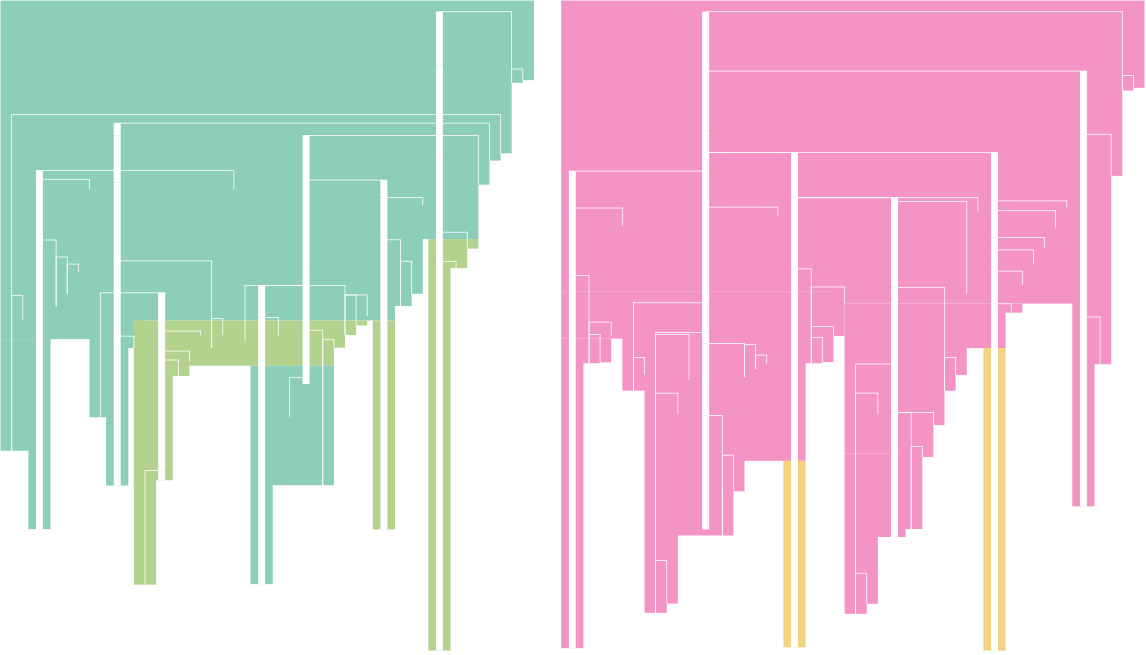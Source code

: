 <?xml version="1.0"?>
<!DOCTYPE ipe SYSTEM "ipe.dtd">
<ipe version="70218" creator="svgtoipe 20191210">
<ipestyle>
<opacity name="10%" value="0.1"/>
<opacity name="20%" value="0.2"/>
<opacity name="30%" value="0.3"/>
<opacity name="40%" value="0.4"/>
<opacity name="50%" value="0.5"/>
<opacity name="60%" value="0.6"/>
<opacity name="70%" value="0.7"/>
<opacity name="80%" value="0.8"/>
<opacity name="90%" value="0.9"/>
<layout paper="768 576" origin="0 0" frame="768 576"/>
<pathstyle cap="0" join="0" fillrule="wind"/>
</ipestyle>
<page>
<layer name="alpha"/>
<view layers="alpha" active="alpha"/>
<group layer="alpha" matrix="1 0 0 -1 -512 896">
<group>
<group matrix="1 0 0 1 647.361 400">
<group>
<path fill="0.552 0.807 0.733">
140 0.00023 m
140 24.6399 l
136 24.6399 l
136 25.6266 l
132 25.6266 l
132 50.9979 l
128 50.9979 l
128 53.6176 l
124 53.6176 l
124 60.4995 l
124 62.3024 l
120 62.3024 l
120 81.8768 l
110 81.8768 l
100 81.8768 l
100 101.573 l
96 101.573 l
96 103.164 l
96 105.959 l
90 105.959 l
90 111.15 l
80 111.15 l
76 111.15 l
62 111.15 l
52 111.15 l
46 111.15 l
40 111.15 l
32 111.15 l
28 111.15 l
10 111.15 l
-0 111.15 l
0 117.893 l
0 121.079 l
-6 121.079 l
-6 130.849 l
-6 146.025 l
-6 165.292 l
-6 170.598 l
-14 170.598 l
-14 165.292 l
-14 146.025 l
-20 146.025 l
-20 130.849 l
-20 117.893 l
-42 117.893 l
-52 117.893 l
-52 111.15 l
-52 103.164 l
-52 102.198 l
-52 81.8768 l
-52 60.4995 l
-52 0.00023 l
-52 -3.99977 l
140 -3.99977 l
140 0.00023 l
h
</path>
<path fill="0.698 0.823 0.556">
102 81.8767 m
110 81.8767 l
116 81.8767 l
120 81.8767 l
120 85.3116 l
116 85.3116 l
116 92.3174 l
110 92.3174 l
110 104.648 l
110 170.407 l
110 230 l
102 230 l
102 170.407 l
102 104.648 l
102 92.3174 l
102 89.8679 l
102 85.3116 l
102 81.8767 l
h
</path>
<path fill="0.698 0.823 0.556">
-4 111.15 m
4 111.15 l
10 111.15 l
16 111.15 l
20 111.15 l
24 111.15 l
28 111.15 l
32 111.15 l
40 111.15 l
46 111.15 l
52 111.15 l
62 111.15 l
68 111.15 l
72 111.15 l
76 111.15 l
80 111.15 l
80 111.371 l
80 112.962 l
76 112.962 l
76 116.408 l
72 116.408 l
72 120.964 l
68 120.964 l
68 127.473 l
62 127.473 l
46 127.473 l
16 127.473 l
16 131.13 l
10 131.13 l
10 153.074 l
10 165.188 l
10 168.691 l
4 168.691 l
4 206.28 l
-4 206.28 l
-4 168.691 l
-4 165.188 l
-4 153.074 l
-4 131.13 l
-4 127.473 l
-4 126.176 l
-4 125.463 l
-4 125.407 l
-4 122.19 l
-4 121.079 l
-4 120.964 l
-4 118.629 l
-4 118.089 l
-4 116.635 l
-4 116.608 l
-4 116.465 l
-4 116.408 l
-4 115 l
-4 114.671 l
-4 112.962 l
-4 111.371 l
-4 111.15 l
h
</path>
<path fill="0.698 0.823 0.556">
82 111.15 m
90 111.15 l
90 128.609 l
90 132.144 l
90 141.804 l
90 146.257 l
90 153.895 l
90 165.671 l
90 186.404 l
82 186.404 l
82 165.671 l
82 153.895 l
82 146.257 l
82 141.804 l
82 132.144 l
82 128.609 l
82 111.15 l
h
</path>
<path fill="0.552 0.807 0.733">
-42 117.893 m
-34 117.893 l
-34 131.197 l
-34 155.505 l
-34 158.07 l
-34 186.288 l
-42 186.288 l
-42 158.07 l
-52 158.07 l
-52 155.505 l
-52 131.197 l
-52 117.893 l
-42 117.893 l
h
</path>
<path fill="0.552 0.807 0.733">
38 127.473 m
46 127.473 l
56 127.473 l
62 127.473 l
68 127.473 l
68 128.83 l
68 159.737 l
68 170.455 l
46 170.455 l
46 187.328 l
46 204.82 l
46 206.08 l
38 206.08 l
38 204.82 l
38 187.328 l
38 170.455 l
38 159.737 l
38 145.967 l
38 134.035 l
38 131.7 l
38 128.83 l
38 127.473 l
h
</path>
</group>
</group>
<group matrix="1 0 0 1 647.361 400">
<group>
<path stroke="1" pen="2.5">
106 0.00023 m
106 19.3897 l
</path>
<path stroke="1" pen="0.277">
106 0.00023 m
106 19.3897 l
</path>
<path stroke="1" pen="2.5">
106 19.3897 m
106 37.0737 l
</path>
<path stroke="1" pen="0.277">
106 19.3897 m
106 37.0737 l
</path>
<path stroke="1" pen="0.277">
-48 37.0737 m
-48 102.198 l
</path>
<path stroke="1" pen="0.277">
-48.1389 37.0737 m
106 37.0737 l
</path>
<path stroke="1" pen="0.277">
-48 102.198 m
-48 158.07 l
</path>
<path stroke="1" pen="0.277">
-48 102.198 m
-48 158.07 l
</path>
<path stroke="1" pen="0.277">
-44 102.198 m
-44 110.998 l
</path>
<path stroke="1" pen="0.277">
-43.8611 102.198 m
-48 102.198 l
</path>
<path stroke="1" pen="2.5">
106 37.0737 m
106 40.1419 l
</path>
<path stroke="1" pen="0.277">
106 37.0737 m
106 40.1419 l
</path>
<path stroke="1" pen="2.5">
-10 40.1419 m
-10 44.5625 l
</path>
<path stroke="1" pen="0.277">
-11.25 40.1419 m
106 40.1419 l
</path>
<path stroke="1" pen="2.5">
-10 44.5625 m
-10 57.2056 l
</path>
<path stroke="1" pen="0.277">
-10 44.5625 m
-10 57.2056 l
</path>
<path stroke="1" pen="2.5">
-38 57.2056 m
-38 60.3382 l
</path>
<path stroke="1" pen="0.277">
-39.25 57.2056 m
-10 57.2056 l
</path>
<path stroke="1" pen="2.5">
-38 60.3382 m
-38 82.2089 l
</path>
<path stroke="1" pen="0.277">
-38 60.3382 m
-38 82.2089 l
</path>
<path stroke="1" pen="2.5">
-38 82.2089 m
-38 186.288 l
</path>
<path stroke="1" pen="0.277">
-38 82.2089 m
-38 186.288 l
</path>
<path stroke="1" pen="0.277">
-32 82.2089 m
-32 88.3016 l
</path>
<path stroke="1" pen="0.277">
-31.8611 82.2089 m
-38 82.2089 l
</path>
<path stroke="1" pen="0.277">
-32 88.3016 m
-32 106.099 l
</path>
<path stroke="1" pen="0.277">
-32 88.3016 m
-32 106.099 l
</path>
<path stroke="1" pen="0.277">
-28 88.3016 m
-28 90.8661 l
</path>
<path stroke="1" pen="0.277">
-27.8611 88.3016 m
-32 88.3016 l
</path>
<path stroke="1" pen="0.277">
-28 90.8661 m
-28 101.6 l
</path>
<path stroke="1" pen="0.277">
-28 90.8661 m
-28 101.6 l
</path>
<path stroke="1" pen="0.277">
-24 90.8661 m
-24 93.8262 l
</path>
<path stroke="1" pen="0.277">
-23.8611 90.8661 m
-28 90.8661 l
</path>
<path stroke="1" pen="0.277">
-20 60.3382 m
-20 64.0412 l
</path>
<path stroke="1" pen="0.277">
-19.8611 60.3382 m
-38 60.3382 l
</path>
<path stroke="1" pen="2.5">
-10 57.2056 m
-10 61.5066 l
</path>
<path stroke="1" pen="0.277">
-10 57.2056 m
-10 61.5066 l
</path>
<path stroke="1" pen="2.5">
-10 61.5066 m
-10 89.6977 l
</path>
<path stroke="1" pen="0.277">
-10 61.5066 m
-10 89.6977 l
</path>
<path stroke="1" pen="2.5">
-10 89.6977 m
-10 101.2 l
</path>
<path stroke="1" pen="0.277">
-10 89.6977 m
-10 101.2 l
</path>
<path stroke="1" pen="0.277">
-16 101.2 m
-16 146.025 l
</path>
<path stroke="1" pen="0.277">
-16.1389 101.2 m
-10 101.2 l
</path>
<path stroke="1" pen="2.5">
-10 101.2 m
-10 116.808 l
</path>
<path stroke="1" pen="0.277">
-10 101.2 m
-10 116.808 l
</path>
<path stroke="1" pen="2.5">
-10 116.808 m
-10 170.598 l
</path>
<path stroke="1" pen="0.277">
-10 116.808 m
-10 170.598 l
</path>
<path stroke="1" pen="0.277">
-4 116.808 m
-4 121.079 l
</path>
<path stroke="1" pen="0.277">
-3.86111 116.808 m
-10 116.808 l
</path>
<path stroke="1" pen="2.5">
6 101.2 m
6 115 l
</path>
<path stroke="1" pen="0.277">
7.25 101.2 m
-10 101.2 l
</path>
<path stroke="1" pen="2.5">
6 115 m
6 122.19 l
</path>
<path stroke="1" pen="0.277">
6 115 m
6 122.19 l
</path>
<path stroke="1" pen="2.5">
6 122.19 m
6 125.407 l
</path>
<path stroke="1" pen="0.277">
6 122.19 m
6 125.407 l
</path>
<path stroke="1" pen="2.5">
6 125.407 m
6 165.188 l
</path>
<path stroke="1" pen="0.277">
6 125.407 m
6 165.188 l
</path>
<path stroke="1" pen="0.277">
0 165.188 m
0 206.28 l
</path>
<path stroke="1" pen="0.277">
-0.138889 165.188 m
6 165.188 l
</path>
<path stroke="1" pen="2.5">
6 165.188 m
6 168.691 l
</path>
<path stroke="1" pen="0.277">
6 165.188 m
6 168.691 l
</path>
<path stroke="1" pen="0.277">
12 125.407 m
12 131.13 l
</path>
<path stroke="1" pen="0.277">
12.1389 125.407 m
6 125.407 l
</path>
<path stroke="1" pen="0.277">
16 122.19 m
16 126.176 l
</path>
<path stroke="1" pen="0.277">
16.1389 122.19 m
6 122.19 l
</path>
<path stroke="1" pen="0.277">
20 115 m
20 116.608 l
</path>
<path stroke="1" pen="0.277">
20.1389 115 m
6 115 l
</path>
<path stroke="1" pen="0.277">
24 89.6977 m
24 110.457 l
</path>
<path stroke="1" pen="0.277">
24.1389 89.6977 m
-10 89.6977 l
</path>
<path stroke="1" pen="0.277">
24 110.457 m
24 121.079 l
</path>
<path stroke="1" pen="0.277">
24 110.457 m
24 121.079 l
</path>
<path stroke="1" pen="0.277">
28 110.457 m
28 116.465 l
</path>
<path stroke="1" pen="0.277">
28.1389 110.457 m
24 110.457 l
</path>
<path stroke="1" pen="0.277">
32 57.2056 m
32 63.9837 l
</path>
<path stroke="1" pen="0.277">
32.1389 57.2056 m
-10 57.2056 l
</path>
<path stroke="1" pen="2.5">
106 40.1419 m
106 44.5855 l
</path>
<path stroke="1" pen="0.277">
106 40.1419 m
106 44.5855 l
</path>
<path stroke="1" pen="2.5">
58 44.5855 m
58 60.6234 l
</path>
<path stroke="1" pen="0.277">
56.75 44.5855 m
106 44.5855 l
</path>
<path stroke="1" pen="2.5">
58 60.6234 m
58 91.862 l
</path>
<path stroke="1" pen="0.277">
58 60.6234 m
58 91.862 l
</path>
<path stroke="1" pen="2.5">
58 91.862 m
58 98.624 l
</path>
<path stroke="1" pen="0.277">
58 91.862 m
58 98.624 l
</path>
<path stroke="1" pen="0.277">
36 98.624 m
36 118.629 l
</path>
<path stroke="1" pen="0.277">
35.8611 98.624 m
58 98.624 l
</path>
<path stroke="1" pen="2.5">
42 98.624 m
42 110.057 l
</path>
<path stroke="1" pen="0.277">
40.75 98.624 m
58 98.624 l
</path>
<path stroke="1" pen="2.5">
42 110.057 m
42 125.463 l
</path>
<path stroke="1" pen="0.277">
42 110.057 m
42 125.463 l
</path>
<path stroke="1" pen="2.5">
42 125.463 m
42 206.08 l
</path>
<path stroke="1" pen="0.277">
42 125.463 m
42 206.08 l
</path>
<path stroke="1" pen="0.277">
48 110.057 m
48 116.635 l
</path>
<path stroke="1" pen="0.277">
48.1389 110.057 m
42 110.057 l
</path>
<path stroke="1" pen="2.5">
58 98.624 m
58 114.671 l
</path>
<path stroke="1" pen="0.277">
58 98.624 m
58 114.671 l
</path>
<path stroke="1" pen="2.5">
58 114.671 m
58 131.7 l
</path>
<path stroke="1" pen="0.277">
58 114.671 m
58 131.7 l
</path>
<path stroke="1" pen="0.277">
52 131.7 m
52 145.967 l
</path>
<path stroke="1" pen="0.277">
51.8611 131.7 m
58 131.7 l
</path>
<path stroke="1" pen="2.5">
58 131.7 m
58 134.035 l
</path>
<path stroke="1" pen="0.277">
58 131.7 m
58 134.035 l
</path>
<path stroke="1" pen="0.277">
64 114.671 m
64 118.089 l
</path>
<path stroke="1" pen="0.277">
64.1389 114.671 m
58 114.671 l
</path>
<path stroke="1" pen="0.277">
64 118.089 m
64 170.455 l
</path>
<path stroke="1" pen="0.277">
64 118.089 m
64 170.455 l
</path>
<path stroke="1" pen="0.277">
68 118.089 m
68 120.964 l
</path>
<path stroke="1" pen="0.277">
68.1389 118.089 m
64 118.089 l
</path>
<path stroke="1" pen="0.277">
72 98.624 m
72 101.971 l
</path>
<path stroke="1" pen="0.277">
72.1389 98.624 m
58 98.624 l
</path>
<path stroke="1" pen="0.277">
72 101.971 m
72 116.408 l
</path>
<path stroke="1" pen="0.277">
72 101.971 m
72 116.408 l
</path>
<path stroke="1" pen="0.277">
76 101.971 m
76 112.962 l
</path>
<path stroke="1" pen="0.277">
76.1389 101.971 m
72 101.971 l
</path>
<path stroke="1" pen="0.277">
80 101.971 m
80 109.547 l
</path>
<path stroke="1" pen="0.277">
80.1389 101.971 m
72 101.971 l
</path>
<path stroke="1" pen="2.5">
86 60.6234 m
86 66.9162 l
</path>
<path stroke="1" pen="0.277">
87.25 60.6234 m
58 60.6234 l
</path>
<path stroke="1" pen="2.5">
86 66.9162 m
86 82.1238 l
</path>
<path stroke="1" pen="0.277">
86 66.9162 m
86 82.1238 l
</path>
<path stroke="1" pen="2.5">
86 82.1238 m
86 186.404 l
</path>
<path stroke="1" pen="0.277">
86 82.1238 m
86 186.404 l
</path>
<path stroke="1" pen="0.277">
92 82.1238 m
92 89.8403 l
</path>
<path stroke="1" pen="0.277">
92.1389 82.1238 m
86 82.1238 l
</path>
<path stroke="1" pen="0.277">
92 89.8403 m
92 105.959 l
</path>
<path stroke="1" pen="0.277">
92 89.8403 m
92 105.959 l
</path>
<path stroke="1" pen="0.277">
96 89.8403 m
96 101.573 l
</path>
<path stroke="1" pen="0.277">
96.1389 89.8403 m
92 89.8403 l
</path>
<path stroke="1" pen="0.277">
100 66.9162 m
100 69.7084 l
</path>
<path stroke="1" pen="0.277">
100.139 66.9162 m
86 66.9162 l
</path>
<path stroke="1" pen="2.5">
106 44.5855 m
106 51.1681 l
</path>
<path stroke="1" pen="0.277">
106 44.5855 m
106 51.1681 l
</path>
<path stroke="1" pen="2.5">
106 51.1681 m
106 79.3891 l
</path>
<path stroke="1" pen="0.277">
106 51.1681 m
106 79.3891 l
</path>
<path stroke="1" pen="2.5">
106 79.3891 m
106 89.8679 l
</path>
<path stroke="1" pen="0.277">
106 79.3891 m
106 89.8679 l
</path>
<path stroke="1" pen="2.5">
106 89.8679 m
106 230 l
</path>
<path stroke="1" pen="0.277">
106 89.8679 m
106 230 l
</path>
<path stroke="1" pen="0.277">
112 89.8679 m
112 92.3174 l
</path>
<path stroke="1" pen="0.277">
112.139 89.8679 m
106 89.8679 l
</path>
<path stroke="1" pen="0.277">
116 79.3891 m
116 85.3116 l
</path>
<path stroke="1" pen="0.277">
116.139 79.3891 m
106 79.3891 l
</path>
<path stroke="1" pen="0.277">
120 44.5855 m
120 62.3024 l
</path>
<path stroke="1" pen="0.277">
120.139 44.5855 m
106 44.5855 l
</path>
<path stroke="1" pen="0.277">
124 40.1419 m
124 53.6176 l
</path>
<path stroke="1" pen="0.277">
124.139 40.1419 m
106 40.1419 l
</path>
<path stroke="1" pen="0.277">
128 37.0737 m
128 50.9979 l
</path>
<path stroke="1" pen="0.277">
128.139 37.0737 m
106 37.0737 l
</path>
<path stroke="1" pen="0.277">
132 0.00023 m
132 20.6457 l
</path>
<path stroke="1" pen="0.277">
132.139 0.00023 m
106 0.00023 l
</path>
<path stroke="1" pen="0.277">
132 20.6457 m
132 25.6266 l
</path>
<path stroke="1" pen="0.277">
132 20.6457 m
132 25.6266 l
</path>
<path stroke="1" pen="0.277">
136 20.6457 m
136 24.6399 l
</path>
<path stroke="1" pen="0.277">
136.139 20.6457 m
132 20.6457 l
</path>
</group>
</group>
<group matrix="1 0 0 1 901.194 400">
<group>
<path fill="0.952 0.58 0.768">
106 0.00023 m
106 27.4091 l
102 27.4091 l
102 28.4257 l
98 28.4257 l
98 59.1123 l
94 59.1123 l
94 111.667 l
94 126.923 l
88 126.923 l
88 139.888 l
88 150.367 l
88 178.068 l
80 178.068 l
80 150.367 l
80 139.888 l
80 126.923 l
80 111.667 l
80 109.908 l
80 105.085 l
48 105.085 l
30 105.085 l
12 105.085 l
12 105.078 l
-6 105.078 l
-6 100.641 l
-18 100.641 l
-24 100.641 l
-56 100.641 l
-98 100.641 l
-104 100.641 l
-104 97.573 l
-104 95.0061 l
-104 79.889 l
-104 70.6974 l
-104 60.4995 l
-104 0.00023 l
-104 -3.99977 l
106 -3.99977 l
106 0.00023 l
h
</path>
<path fill="0.952 0.58 0.768">
-74 100.641 m
-66 100.641 l
-62 100.641 l
-58 100.641 l
-54 100.641 l
-48 100.641 l
-42 100.641 l
-38 100.641 l
-34 100.641 l
-30 100.641 l
-26 100.641 l
-16 100.641 l
-10 100.641 l
-6 100.641 l
-2 100.641 l
-2 116.727 l
-6 116.727 l
-6 117.705 l
-6 122.006 l
-6 126.166 l
-10 126.166 l
-10 126.576 l
-16 126.576 l
-16 150.197 l
-16 161.699 l
-38 161.699 l
-38 172.67 l
-42 172.67 l
-42 177.307 l
-42 188.579 l
-62 188.579 l
-62 213.079 l
-66 213.079 l
-66 216.425 l
-74 216.425 l
-74 213.079 l
-74 197.547 l
-74 188.579 l
-74 186.371 l
-74 177.307 l
-74 172.67 l
-74 161.699 l
-74 159.661 l
-74 150.197 l
-74 145.424 l
-74 145.045 l
-74 137.342 l
-74 136.427 l
-82 136.427 l
-82 124.524 l
-82 122.006 l
-82 117.705 l
-94 117.705 l
-98 117.705 l
-104 117.705 l
-104 105.062 l
-104 100.641 l
-98 100.641 l
-94 100.641 l
-90 100.641 l
-82 100.641 l
-78 100.641 l
-74 100.641 l
h
</path>
<path fill="0.952 0.58 0.768">
18 105.085 m
26 105.085 l
30 105.085 l
34 105.085 l
38 105.085 l
42 105.085 l
56 105.085 l
62 105.085 l
62 108.362 l
56 108.362 l
56 121.123 l
42 121.123 l
42 130.776 l
38 130.776 l
38 136.459 l
34 136.459 l
34 148.842 l
30 148.842 l
30 159.123 l
30 160.326 l
26 160.326 l
26 175.17 l
26 186.245 l
18 186.245 l
18 175.17 l
18 160.326 l
18 159.123 l
12 159.123 l
-2 159.123 l
-2 152.361 l
-2 137.31 l
-2 105.085 l
6 105.085 l
12 105.085 l
18 105.085 l
h
</path>
<path fill="0.952 0.58 0.768">
-104 117.705 m
-96 117.705 l
-90 117.705 l
-86 117.705 l
-86 120.837 l
-86 126.261 l
-90 126.261 l
-90 126.576 l
-96 126.576 l
-96 142.708 l
-96 229.147 l
-104 229.147 l
-104 142.708 l
-104 126.576 l
-104 126.261 l
-104 120.837 l
-104 117.705 l
h
</path>
<path fill="0.949 0.831 0.501">
48 121.123 m
56 121.123 l
56 127.415 l
56 142.623 l
56 230 l
48 230 l
48 142.623 l
48 127.415 l
48 121.123 l
h
</path>
<path fill="0.952 0.58 0.768">
-2 159.123 m
6 159.123 l
10 159.123 l
20 159.123 l
20 170.557 l
20 185.962 l
20 189.118 l
10 189.118 l
10 213.173 l
6 213.173 l
6 216.773 l
-2 216.773 l
-2 213.173 l
-2 202.156 l
-2 189.118 l
-2 185.962 l
-2 170.557 l
-2 159.123 l
h
</path>
<path fill="0.949 0.831 0.501">
-24 161.699 m
-16 161.699 l
-16 175.499 l
-16 182.689 l
-16 185.907 l
-16 225.688 l
-16 228.832 l
-24 228.832 l
-24 225.688 l
-24 185.907 l
-24 182.689 l
-24 175.499 l
-24 161.699 l
h
</path>
</group>
</group>
<group matrix="1 0 0 1 901.194 400">
<group>
<path stroke="1" pen="2.5">
-52 0.00023 m
-52 21.3776 l
</path>
<path stroke="1" pen="0.277">
-52 0.00023 m
-52 21.3776 l
</path>
<path stroke="1" pen="2.5">
-52 21.3776 m
-52 42.665 l
</path>
<path stroke="1" pen="0.277">
-52 21.3776 m
-52 42.665 l
</path>
<path stroke="1" pen="2.5">
-52 42.665 m
-52 50.6506 l
</path>
<path stroke="1" pen="0.277">
-52 42.665 m
-52 50.6506 l
</path>
<path stroke="1" pen="2.5">
-52 50.6506 m
-52 57.3942 l
</path>
<path stroke="1" pen="0.277">
-52 50.6506 m
-52 57.3942 l
</path>
<path stroke="1" pen="2.5">
-100 57.3942 m
-100 70.6974 l
</path>
<path stroke="1" pen="0.277">
-101.25 57.3942 m
-52 57.3942 l
</path>
<path stroke="1" pen="2.5">
-100 70.6974 m
-100 95.0061 l
</path>
<path stroke="1" pen="0.277">
-100 70.6974 m
-100 95.0061 l
</path>
<path stroke="1" pen="2.5">
-100 95.0061 m
-100 229.147 l
</path>
<path stroke="1" pen="0.277">
-100 95.0061 m
-100 229.147 l
</path>
<path stroke="1" pen="0.277">
-94 95.0061 m
-94 111.771 l
</path>
<path stroke="1" pen="0.277">
-93.8611 95.0061 m
-100 95.0061 l
</path>
<path stroke="1" pen="0.277">
-94 111.771 m
-94 116.221 l
</path>
<path stroke="1" pen="0.277">
-94 111.771 m
-94 116.221 l
</path>
<path stroke="1" pen="0.277">
-94 116.221 m
-94 126.576 l
</path>
<path stroke="1" pen="0.277">
-94 116.221 m
-94 126.576 l
</path>
<path stroke="1" pen="0.277">
-90 116.221 m
-90 126.261 l
</path>
<path stroke="1" pen="0.277">
-89.8611 116.221 m
-94 116.221 l
</path>
<path stroke="1" pen="0.277">
-86 111.771 m
-86 116.76 l
</path>
<path stroke="1" pen="0.277">
-85.8611 111.771 m
-94 111.771 l
</path>
<path stroke="1" pen="0.277">
-82 70.6974 m
-82 77.1374 l
</path>
<path stroke="1" pen="0.277">
-81.8611 70.6974 m
-100 70.6974 l
</path>
<path stroke="1" pen="2.5">
-52 57.3942 m
-52 70.3501 l
</path>
<path stroke="1" pen="0.277">
-52 57.3942 m
-52 70.3501 l
</path>
<path stroke="1" pen="2.5">
-52 70.3501 m
-52 104.793 l
</path>
<path stroke="1" pen="0.277">
-52 70.3501 m
-52 104.793 l
</path>
<path stroke="1" pen="0.277">
-78 104.793 m
-78 124.524 l
</path>
<path stroke="1" pen="0.277">
-78.1389 104.793 m
-52 104.793 l
</path>
<path stroke="1" pen="0.277">
-78 124.524 m
-78 136.427 l
</path>
<path stroke="1" pen="0.277">
-78 124.524 m
-78 136.427 l
</path>
<path stroke="1" pen="0.277">
-74 124.524 m
-74 130.776 l
</path>
<path stroke="1" pen="0.277">
-73.8611 124.524 m
-78 124.524 l
</path>
<path stroke="1" pen="2.5">
-52 104.793 m
-52 115.497 l
</path>
<path stroke="1" pen="0.277">
-52 104.793 m
-52 115.497 l
</path>
<path stroke="1" pen="0.277">
-70 115.497 m
-70 116.253 l
</path>
<path stroke="1" pen="0.277">
-70.1389 115.497 m
-52 115.497 l
</path>
<path stroke="1" pen="0.277">
-70 116.253 m
-70 137.342 l
</path>
<path stroke="1" pen="0.277">
-70 116.253 m
-70 137.342 l
</path>
<path stroke="1" pen="0.277">
-70 137.342 m
-70 197.547 l
</path>
<path stroke="1" pen="0.277">
-70 137.342 m
-70 197.547 l
</path>
<path stroke="1" pen="0.277">
-70 197.547 m
-70 216.425 l
</path>
<path stroke="1" pen="0.277">
-70 197.547 m
-70 216.425 l
</path>
<path stroke="1" pen="0.277">
-66 197.547 m
-66 213.079 l
</path>
<path stroke="1" pen="0.277">
-65.8611 197.547 m
-70 197.547 l
</path>
<path stroke="1" pen="0.277">
-62 137.342 m
-62 145.045 l
</path>
<path stroke="1" pen="0.277">
-61.8611 137.342 m
-70 137.342 l
</path>
<path stroke="1" pen="0.277">
-58 116.253 m
-58 132.574 l
</path>
<path stroke="1" pen="0.277">
-57.8611 116.253 m
-70 116.253 l
</path>
<path stroke="1" pen="2.5">
-52 115.497 m
-52 119.473 l
</path>
<path stroke="1" pen="0.277">
-52 115.497 m
-52 119.473 l
</path>
<path stroke="1" pen="2.5">
-52 119.473 m
-52 145.424 l
</path>
<path stroke="1" pen="0.277">
-52 119.473 m
-52 145.424 l
</path>
<path stroke="1" pen="2.5">
-52 145.424 m
-52 186.371 l
</path>
<path stroke="1" pen="0.277">
-52 145.424 m
-52 186.371 l
</path>
<path stroke="1" pen="0.277">
-46 145.424 m
-46 159.661 l
</path>
<path stroke="1" pen="0.277">
-45.8611 145.424 m
-52 145.424 l
</path>
<path stroke="1" pen="0.277">
-46 159.661 m
-46 188.579 l
</path>
<path stroke="1" pen="0.277">
-46 159.661 m
-46 188.579 l
</path>
<path stroke="1" pen="0.277">
-42 159.661 m
-42 172.67 l
</path>
<path stroke="1" pen="0.277">
-41.8611 159.661 m
-46 159.661 l
</path>
<path stroke="1" pen="0.277">
-38 119.473 m
-38 119.853 l
</path>
<path stroke="1" pen="0.277">
-37.8611 119.473 m
-52 119.473 l
</path>
<path stroke="1" pen="0.277">
-38 119.853 m
-38 131.438 l
</path>
<path stroke="1" pen="0.277">
-38 119.853 m
-38 131.438 l
</path>
<path stroke="1" pen="0.277">
-34 119.853 m
-34 123.641 l
</path>
<path stroke="1" pen="0.277">
-33.8611 119.853 m
-38 119.853 l
</path>
<path stroke="1" pen="0.277">
-34 123.641 m
-34 128.692 l
</path>
<path stroke="1" pen="0.277">
-34 123.641 m
-34 128.692 l
</path>
<path stroke="1" pen="0.277">
-30 123.641 m
-30 126.735 l
</path>
<path stroke="1" pen="0.277">
-29.8611 123.641 m
-34 123.641 l
</path>
<path stroke="1" pen="0.277">
-26 70.3501 m
-26 73.4758 l
</path>
<path stroke="1" pen="0.277">
-25.8611 70.3501 m
-52 70.3501 l
</path>
<path stroke="1" pen="2.5">
-20 50.6506 m
-20 50.8714 l
</path>
<path stroke="1" pen="0.277">
-18.75 50.6506 m
-52 50.6506 l
</path>
<path stroke="1" pen="2.5">
-20 50.8714 m
-20 66.9737 l
</path>
<path stroke="1" pen="0.277">
-20 50.8714 m
-20 66.9737 l
</path>
<path stroke="1" pen="2.5">
-20 66.9737 m
-20 92.575 l
</path>
<path stroke="1" pen="0.277">
-20 66.9737 m
-20 92.575 l
</path>
<path stroke="1" pen="2.5">
-20 92.575 m
-20 228.832 l
</path>
<path stroke="1" pen="0.277">
-20 92.575 m
-20 228.832 l
</path>
<path stroke="1" pen="0.277">
-14 92.575 m
-14 99.1116 l
</path>
<path stroke="1" pen="0.277">
-13.8611 92.575 m
-20 92.575 l
</path>
<path stroke="1" pen="0.277">
-14 99.1116 m
-14 113.381 l
</path>
<path stroke="1" pen="0.277">
-14 99.1116 m
-14 113.381 l
</path>
<path stroke="1" pen="0.277">
-14 113.381 m
-14 117.358 l
</path>
<path stroke="1" pen="0.277">
-14 113.381 m
-14 117.358 l
</path>
<path stroke="1" pen="0.277">
-14 117.358 m
-14 126.576 l
</path>
<path stroke="1" pen="0.277">
-14 117.358 m
-14 126.576 l
</path>
<path stroke="1" pen="0.277">
-10 117.358 m
-10 126.166 l
</path>
<path stroke="1" pen="0.277">
-9.86111 117.358 m
-14 117.358 l
</path>
<path stroke="1" pen="0.277">
-6 113.381 m
-6 116.727 l
</path>
<path stroke="1" pen="0.277">
-5.86111 113.381 m
-14 113.381 l
</path>
<path stroke="1" pen="0.277">
-2 99.1116 m
-2 105.078 l
</path>
<path stroke="1" pen="0.277">
-1.86111 99.1116 m
-14 99.1116 l
</path>
<path stroke="1" pen="2.5">
16 66.9737 m
16 68.3307 l
</path>
<path stroke="1" pen="0.277">
17.25 66.9737 m
-20 66.9737 l
</path>
<path stroke="1" pen="2.5">
16 68.3307 m
16 99.2381 l
</path>
<path stroke="1" pen="0.277">
16 68.3307 m
16 99.2381 l
</path>
<path stroke="1" pen="2.5">
16 99.2381 m
16 126.829 l
</path>
<path stroke="1" pen="0.277">
16 99.2381 m
16 126.829 l
</path>
<path stroke="1" pen="0.277">
2 126.829 m
2 137.31 l
</path>
<path stroke="1" pen="0.277">
1.86111 126.829 m
16 126.829 l
</path>
<path stroke="1" pen="0.277">
2 137.31 m
2 202.156 l
</path>
<path stroke="1" pen="0.277">
2 137.31 m
2 202.156 l
</path>
<path stroke="1" pen="0.277">
2 202.156 m
2 216.773 l
</path>
<path stroke="1" pen="0.277">
2 202.156 m
2 216.773 l
</path>
<path stroke="1" pen="0.277">
6 202.156 m
6 213.173 l
</path>
<path stroke="1" pen="0.277">
6.13889 202.156 m
2 202.156 l
</path>
<path stroke="1" pen="0.277">
10 137.31 m
10 145.045 l
</path>
<path stroke="1" pen="0.277">
10.1389 137.31 m
2 137.31 l
</path>
<path stroke="1" pen="2.5">
16 126.829 m
16 144.32 l
</path>
<path stroke="1" pen="0.277">
16 126.829 m
16 144.32 l
</path>
<path stroke="1" pen="2.5">
16 144.32 m
16 189.118 l
</path>
<path stroke="1" pen="0.277">
16 144.32 m
16 189.118 l
</path>
<path stroke="1" pen="0.277">
22 144.32 m
22 156.568 l
</path>
<path stroke="1" pen="0.277">
22.1389 144.32 m
16 144.32 l
</path>
<path stroke="1" pen="0.277">
22 156.568 m
22 186.245 l
</path>
<path stroke="1" pen="0.277">
22 156.568 m
22 186.245 l
</path>
<path stroke="1" pen="0.277">
26 156.568 m
26 160.326 l
</path>
<path stroke="1" pen="0.277">
26.1389 156.568 m
22 156.568 l
</path>
<path stroke="1" pen="0.277">
30 144.32 m
30 148.842 l
</path>
<path stroke="1" pen="0.277">
30.1389 144.32 m
16 144.32 l
</path>
<path stroke="1" pen="0.277">
34 99.2381 m
34 124.524 l
</path>
<path stroke="1" pen="0.277">
34.1389 99.2381 m
16 99.2381 l
</path>
<path stroke="1" pen="0.277">
34 124.524 m
34 136.459 l
</path>
<path stroke="1" pen="0.277">
34 124.524 m
34 136.459 l
</path>
<path stroke="1" pen="0.277">
38 124.524 m
38 130.776 l
</path>
<path stroke="1" pen="0.277">
38.1389 124.524 m
34 124.524 l
</path>
<path stroke="1" pen="0.277">
42 68.3307 m
42 101.605 l
</path>
<path stroke="1" pen="0.277">
42.1389 68.3307 m
16 68.3307 l
</path>
<path stroke="1" pen="0.277">
46 66.9737 m
46 72.151 l
</path>
<path stroke="1" pen="0.277">
46.1389 66.9737 m
-20 66.9737 l
</path>
<path stroke="1" pen="2.5">
52 50.6506 m
52 68.1099 l
</path>
<path stroke="1" pen="0.277">
53.25 50.6506 m
-52 50.6506 l
</path>
<path stroke="1" pen="2.5">
52 68.1099 m
52 71.645 l
</path>
<path stroke="1" pen="0.277">
52 68.1099 m
52 71.645 l
</path>
<path stroke="1" pen="2.5">
52 71.645 m
52 81.305 l
</path>
<path stroke="1" pen="0.277">
52 71.645 m
52 81.305 l
</path>
<path stroke="1" pen="2.5">
52 81.305 m
52 85.7578 l
</path>
<path stroke="1" pen="0.277">
52 81.305 m
52 85.7578 l
</path>
<path stroke="1" pen="2.5">
52 85.7578 m
52 93.3961 l
</path>
<path stroke="1" pen="0.277">
52 85.7578 m
52 93.3961 l
</path>
<path stroke="1" pen="2.5">
52 93.3961 m
52 105.172 l
</path>
<path stroke="1" pen="0.277">
52 93.3961 m
52 105.172 l
</path>
<path stroke="1" pen="2.5">
52 105.172 m
52 230 l
</path>
<path stroke="1" pen="0.277">
52 105.172 m
52 230 l
</path>
<path stroke="1" pen="0.277">
58 105.172 m
58 108.362 l
</path>
<path stroke="1" pen="0.277">
58.1389 105.172 m
52 105.172 l
</path>
<path stroke="1" pen="0.277">
62 93.3961 m
62 98.4492 l
</path>
<path stroke="1" pen="0.277">
62.1389 93.3961 m
52 93.3961 l
</path>
<path stroke="1" pen="0.277">
66 85.7578 m
66 90.6821 l
</path>
<path stroke="1" pen="0.277">
66.1389 85.7578 m
52 85.7578 l
</path>
<path stroke="1" pen="0.277">
70 81.305 m
70 84.9045 l
</path>
<path stroke="1" pen="0.277">
70.1389 81.305 m
52 81.305 l
</path>
<path stroke="1" pen="0.277">
74 71.645 m
74 77.7377 l
</path>
<path stroke="1" pen="0.277">
74.1389 71.645 m
52 71.645 l
</path>
<path stroke="1" pen="0.277">
78 68.1099 m
78 70.541 l
</path>
<path stroke="1" pen="0.277">
78.1389 68.1099 m
52 68.1099 l
</path>
<path stroke="1" pen="2.5">
84 21.3776 m
84 44.1485 l
</path>
<path stroke="1" pen="0.277">
85.25 21.3776 m
-52 21.3776 l
</path>
<path stroke="1" pen="2.5">
84 44.1485 m
84 109.908 l
</path>
<path stroke="1" pen="0.277">
84 44.1485 m
84 109.908 l
</path>
<path stroke="1" pen="2.5">
84 109.908 m
84 178.068 l
</path>
<path stroke="1" pen="0.277">
84 109.908 m
84 178.068 l
</path>
<path stroke="1" pen="0.277">
90 109.908 m
90 126.923 l
</path>
<path stroke="1" pen="0.277">
90.1389 109.908 m
84 109.908 l
</path>
<path stroke="1" pen="0.277">
94 44.1485 m
94 59.1123 l
</path>
<path stroke="1" pen="0.277">
94.1389 44.1485 m
84 44.1485 l
</path>
<path stroke="1" pen="0.277">
98 0.00023 m
98 22.9423 l
</path>
<path stroke="1" pen="0.277">
98.1389 0.00023 m
-52 0.00023 l
</path>
<path stroke="1" pen="0.277">
98 22.9423 m
98 28.4257 l
</path>
<path stroke="1" pen="0.277">
98 22.9423 m
98 28.4257 l
</path>
<path stroke="1" pen="0.277">
102 22.9423 m
102 27.4091 l
</path>
<path stroke="1" pen="0.277">
102.139 22.9423 m
98 22.9423 l
</path>
</group>
</group>
</group>
</group>
</page>
</ipe>
